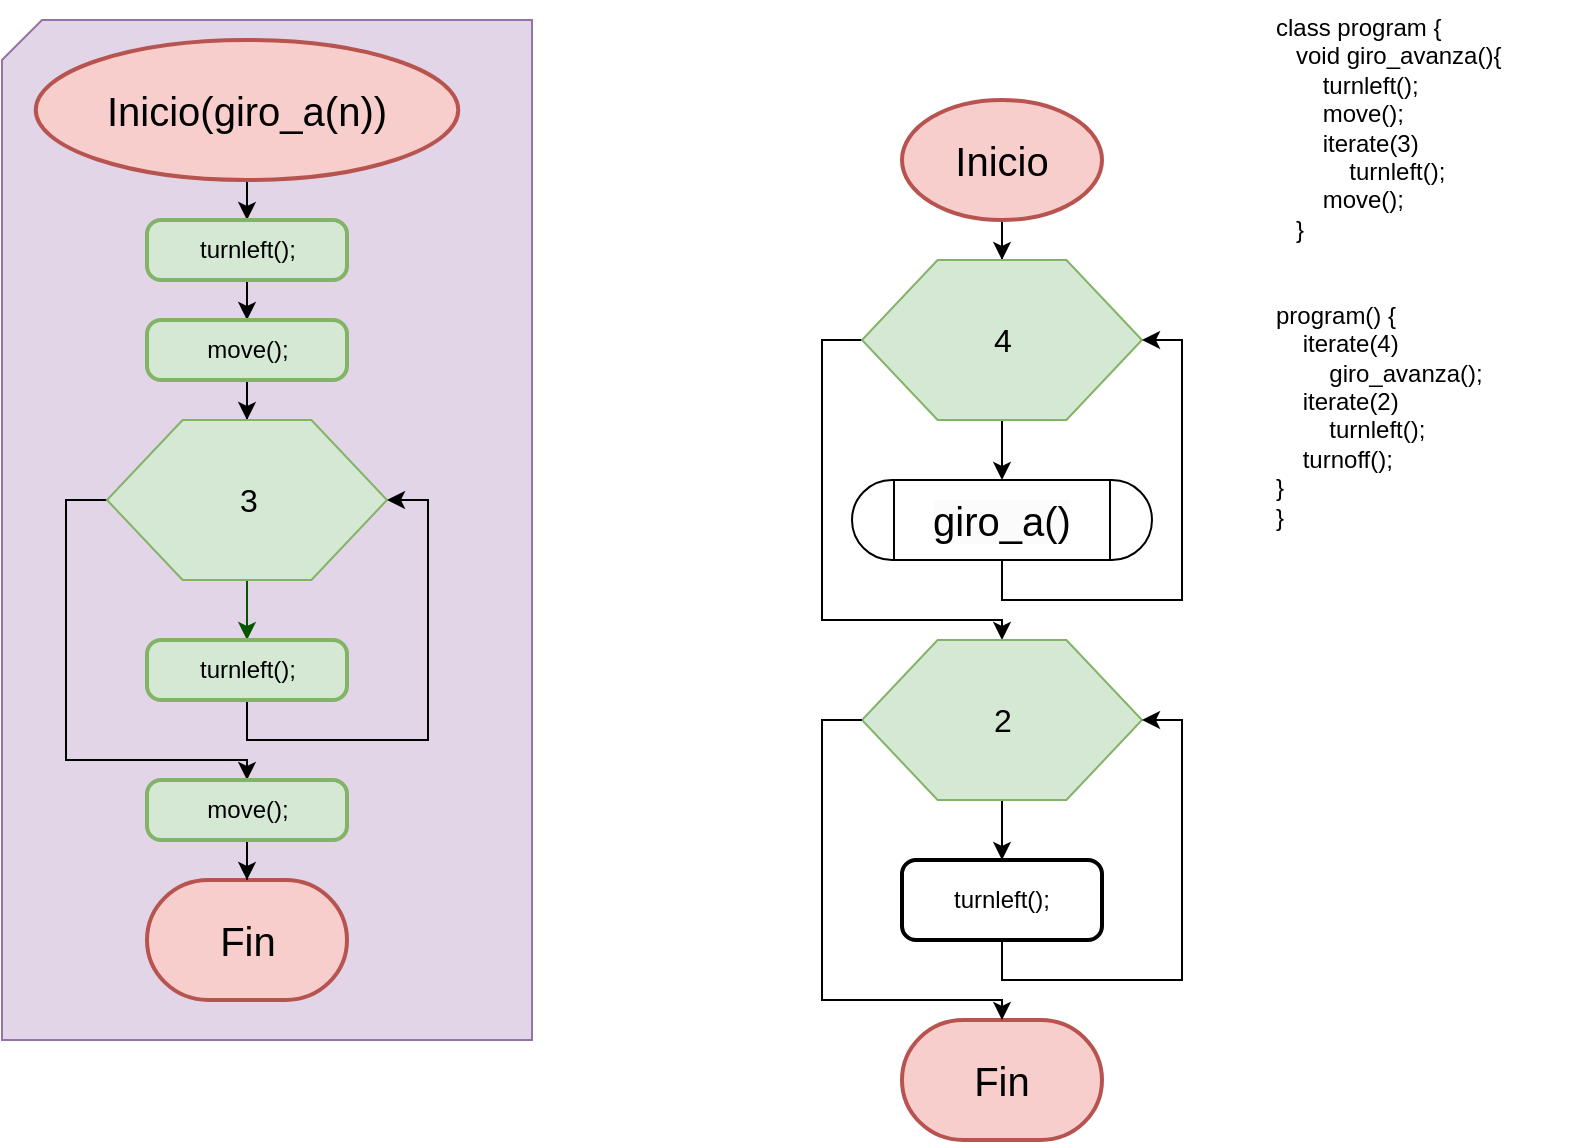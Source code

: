 <mxfile version="22.0.4" type="github">
  <diagram name="Página-1" id="7G2YZbtVaTADAALDk_Gk">
    <mxGraphModel dx="1707" dy="1647" grid="1" gridSize="10" guides="1" tooltips="1" connect="1" arrows="1" fold="1" page="1" pageScale="1" pageWidth="827" pageHeight="1169" math="0" shadow="0">
      <root>
        <mxCell id="0" />
        <mxCell id="1" parent="0" />
        <mxCell id="ITc5M9Lh9hrPuL3tol9d-1" value="" style="verticalLabelPosition=bottom;verticalAlign=top;html=1;shape=card;whiteSpace=wrap;size=20;arcSize=12;fillColor=#e1d5e7;strokeColor=#9673a6;" vertex="1" parent="1">
          <mxGeometry x="-200" y="-470" width="265" height="510" as="geometry" />
        </mxCell>
        <mxCell id="ITc5M9Lh9hrPuL3tol9d-2" style="edgeStyle=orthogonalEdgeStyle;rounded=0;orthogonalLoop=1;jettySize=auto;html=1;exitX=0.5;exitY=1;exitDx=0;exitDy=0;exitPerimeter=0;" edge="1" parent="1" source="ITc5M9Lh9hrPuL3tol9d-3" target="ITc5M9Lh9hrPuL3tol9d-15">
          <mxGeometry relative="1" as="geometry" />
        </mxCell>
        <mxCell id="ITc5M9Lh9hrPuL3tol9d-3" value="&lt;font style=&quot;font-size: 20px;&quot;&gt;Inicio&lt;/font&gt;" style="strokeWidth=2;html=1;shape=mxgraph.flowchart.start_1;whiteSpace=wrap;fillColor=#f8cecc;strokeColor=#b85450;" vertex="1" parent="1">
          <mxGeometry x="250" y="-430" width="100" height="60" as="geometry" />
        </mxCell>
        <mxCell id="ITc5M9Lh9hrPuL3tol9d-4" value="&lt;font style=&quot;font-size: 20px;&quot;&gt;Fin&lt;/font&gt;" style="strokeWidth=2;html=1;shape=mxgraph.flowchart.terminator;whiteSpace=wrap;fillColor=#f8cecc;strokeColor=#b85450;" vertex="1" parent="1">
          <mxGeometry x="250" y="30" width="100" height="60" as="geometry" />
        </mxCell>
        <mxCell id="ITc5M9Lh9hrPuL3tol9d-52" style="edgeStyle=orthogonalEdgeStyle;rounded=0;orthogonalLoop=1;jettySize=auto;html=1;exitX=0.5;exitY=1;exitDx=0;exitDy=0;exitPerimeter=0;entryX=0.5;entryY=0;entryDx=0;entryDy=0;" edge="1" parent="1" source="ITc5M9Lh9hrPuL3tol9d-11" target="ITc5M9Lh9hrPuL3tol9d-37">
          <mxGeometry relative="1" as="geometry" />
        </mxCell>
        <mxCell id="ITc5M9Lh9hrPuL3tol9d-11" value="&lt;font style=&quot;font-size: 20px;&quot;&gt;Inicio(giro_a(n))&lt;/font&gt;" style="strokeWidth=2;html=1;shape=mxgraph.flowchart.start_1;whiteSpace=wrap;fillColor=#f8cecc;strokeColor=#b85450;" vertex="1" parent="1">
          <mxGeometry x="-183.12" y="-460" width="211.25" height="70" as="geometry" />
        </mxCell>
        <mxCell id="ITc5M9Lh9hrPuL3tol9d-12" value="&lt;font style=&quot;font-size: 20px;&quot;&gt;Fin&lt;/font&gt;" style="strokeWidth=2;html=1;shape=mxgraph.flowchart.terminator;whiteSpace=wrap;fillColor=#f8cecc;strokeColor=#b85450;" vertex="1" parent="1">
          <mxGeometry x="-127.5" y="-40" width="100" height="60" as="geometry" />
        </mxCell>
        <mxCell id="ITc5M9Lh9hrPuL3tol9d-13" style="edgeStyle=orthogonalEdgeStyle;rounded=0;orthogonalLoop=1;jettySize=auto;html=1;exitX=0.5;exitY=1;exitDx=0;exitDy=0;entryX=0.5;entryY=0;entryDx=0;entryDy=0;" edge="1" parent="1" source="ITc5M9Lh9hrPuL3tol9d-15" target="ITc5M9Lh9hrPuL3tol9d-17">
          <mxGeometry relative="1" as="geometry" />
        </mxCell>
        <mxCell id="ITc5M9Lh9hrPuL3tol9d-27" style="edgeStyle=orthogonalEdgeStyle;rounded=0;orthogonalLoop=1;jettySize=auto;html=1;exitX=0;exitY=0.5;exitDx=0;exitDy=0;" edge="1" parent="1" source="ITc5M9Lh9hrPuL3tol9d-15" target="ITc5M9Lh9hrPuL3tol9d-24">
          <mxGeometry relative="1" as="geometry">
            <Array as="points">
              <mxPoint x="210" y="-310" />
              <mxPoint x="210" y="-170" />
              <mxPoint x="300" y="-170" />
            </Array>
          </mxGeometry>
        </mxCell>
        <mxCell id="ITc5M9Lh9hrPuL3tol9d-15" value="4" style="verticalLabelPosition=middle;verticalAlign=middle;html=1;shape=hexagon;perimeter=hexagonPerimeter2;arcSize=6;size=0.27;labelPosition=center;align=center;fillColor=#d5e8d4;strokeColor=#82b366;fontSize=16;" vertex="1" parent="1">
          <mxGeometry x="230" y="-350" width="140" height="80" as="geometry" />
        </mxCell>
        <mxCell id="ITc5M9Lh9hrPuL3tol9d-22" style="edgeStyle=orthogonalEdgeStyle;rounded=0;orthogonalLoop=1;jettySize=auto;html=1;exitX=0.5;exitY=1;exitDx=0;exitDy=0;entryX=1;entryY=0.5;entryDx=0;entryDy=0;" edge="1" parent="1" source="ITc5M9Lh9hrPuL3tol9d-17" target="ITc5M9Lh9hrPuL3tol9d-15">
          <mxGeometry relative="1" as="geometry">
            <Array as="points">
              <mxPoint x="300" y="-180" />
              <mxPoint x="390" y="-180" />
              <mxPoint x="390" y="-310" />
            </Array>
          </mxGeometry>
        </mxCell>
        <mxCell id="ITc5M9Lh9hrPuL3tol9d-17" value="&lt;span style=&quot;color: rgb(0, 0, 0); font-family: Helvetica; font-size: 20px; font-style: normal; font-variant-ligatures: normal; font-variant-caps: normal; font-weight: 400; letter-spacing: normal; orphans: 2; text-align: center; text-indent: 0px; text-transform: none; widows: 2; word-spacing: 0px; -webkit-text-stroke-width: 0px; background-color: rgb(251, 251, 251); text-decoration-thickness: initial; text-decoration-style: initial; text-decoration-color: initial; float: none; display: inline !important;&quot;&gt;giro_a()&lt;/span&gt;" style="verticalLabelPosition=middle;verticalAlign=middle;html=1;shape=process;whiteSpace=wrap;rounded=1;size=0.14;arcSize=50;labelPosition=center;align=center;" vertex="1" parent="1">
          <mxGeometry x="225" y="-240" width="150" height="40" as="geometry" />
        </mxCell>
        <mxCell id="ITc5M9Lh9hrPuL3tol9d-21" value="class program {&#xa;   void giro_avanza(){&#xa;       turnleft();&#xa;       move();&#xa;       iterate(3)&#xa;           turnleft();&#xa;       move();&#xa;   }&#xa;&#xa;&#xa;program() {&#xa;    iterate(4)&#xa;        giro_avanza();&#xa;    iterate(2)&#xa;        turnleft();&#xa;    turnoff();&#xa;}&#xa;}" style="text;whiteSpace=wrap;" vertex="1" parent="1">
          <mxGeometry x="435" y="-480" width="150" height="280" as="geometry" />
        </mxCell>
        <mxCell id="ITc5M9Lh9hrPuL3tol9d-23" style="edgeStyle=orthogonalEdgeStyle;rounded=0;orthogonalLoop=1;jettySize=auto;html=1;exitX=0.5;exitY=1;exitDx=0;exitDy=0;entryX=0.5;entryY=0;entryDx=0;entryDy=0;" edge="1" parent="1" source="ITc5M9Lh9hrPuL3tol9d-24">
          <mxGeometry relative="1" as="geometry">
            <mxPoint x="300" y="-50" as="targetPoint" />
          </mxGeometry>
        </mxCell>
        <mxCell id="ITc5M9Lh9hrPuL3tol9d-24" value="2" style="verticalLabelPosition=middle;verticalAlign=middle;html=1;shape=hexagon;perimeter=hexagonPerimeter2;arcSize=6;size=0.27;labelPosition=center;align=center;fillColor=#d5e8d4;strokeColor=#82b366;fontSize=16;" vertex="1" parent="1">
          <mxGeometry x="230" y="-160" width="140" height="80" as="geometry" />
        </mxCell>
        <mxCell id="ITc5M9Lh9hrPuL3tol9d-29" style="edgeStyle=orthogonalEdgeStyle;rounded=0;orthogonalLoop=1;jettySize=auto;html=1;exitX=0.5;exitY=1;exitDx=0;exitDy=0;entryX=1;entryY=0.5;entryDx=0;entryDy=0;" edge="1" parent="1" source="ITc5M9Lh9hrPuL3tol9d-28" target="ITc5M9Lh9hrPuL3tol9d-24">
          <mxGeometry relative="1" as="geometry">
            <Array as="points">
              <mxPoint x="300" y="10" />
              <mxPoint x="390" y="10" />
              <mxPoint x="390" y="-120" />
            </Array>
          </mxGeometry>
        </mxCell>
        <mxCell id="ITc5M9Lh9hrPuL3tol9d-28" value="turnleft();" style="rounded=1;whiteSpace=wrap;html=1;absoluteArcSize=1;arcSize=14;strokeWidth=2;" vertex="1" parent="1">
          <mxGeometry x="250" y="-50" width="100" height="40" as="geometry" />
        </mxCell>
        <mxCell id="ITc5M9Lh9hrPuL3tol9d-30" style="edgeStyle=orthogonalEdgeStyle;rounded=0;orthogonalLoop=1;jettySize=auto;html=1;exitX=0;exitY=0.5;exitDx=0;exitDy=0;entryX=0.5;entryY=0;entryDx=0;entryDy=0;entryPerimeter=0;" edge="1" parent="1" source="ITc5M9Lh9hrPuL3tol9d-24" target="ITc5M9Lh9hrPuL3tol9d-4">
          <mxGeometry relative="1" as="geometry">
            <Array as="points">
              <mxPoint x="210" y="-120" />
              <mxPoint x="210" y="20" />
              <mxPoint x="300" y="20" />
            </Array>
          </mxGeometry>
        </mxCell>
        <mxCell id="ITc5M9Lh9hrPuL3tol9d-53" style="edgeStyle=orthogonalEdgeStyle;rounded=0;orthogonalLoop=1;jettySize=auto;html=1;exitX=0.5;exitY=1;exitDx=0;exitDy=0;" edge="1" parent="1" source="ITc5M9Lh9hrPuL3tol9d-37" target="ITc5M9Lh9hrPuL3tol9d-38">
          <mxGeometry relative="1" as="geometry" />
        </mxCell>
        <mxCell id="ITc5M9Lh9hrPuL3tol9d-37" value="turnleft();" style="rounded=1;whiteSpace=wrap;html=1;absoluteArcSize=1;arcSize=14;strokeWidth=2;fillColor=#d5e8d4;strokeColor=#82b366;fontSize=12;" vertex="1" parent="1">
          <mxGeometry x="-127.5" y="-370" width="100" height="30" as="geometry" />
        </mxCell>
        <mxCell id="ITc5M9Lh9hrPuL3tol9d-54" style="edgeStyle=orthogonalEdgeStyle;rounded=0;orthogonalLoop=1;jettySize=auto;html=1;exitX=0.5;exitY=1;exitDx=0;exitDy=0;" edge="1" parent="1" source="ITc5M9Lh9hrPuL3tol9d-38" target="ITc5M9Lh9hrPuL3tol9d-47">
          <mxGeometry relative="1" as="geometry" />
        </mxCell>
        <mxCell id="ITc5M9Lh9hrPuL3tol9d-38" value="move();" style="rounded=1;whiteSpace=wrap;html=1;absoluteArcSize=1;arcSize=14;strokeWidth=2;fillColor=#d5e8d4;strokeColor=#82b366;fontSize=12;" vertex="1" parent="1">
          <mxGeometry x="-127.5" y="-320" width="100" height="30" as="geometry" />
        </mxCell>
        <mxCell id="ITc5M9Lh9hrPuL3tol9d-45" style="edgeStyle=orthogonalEdgeStyle;rounded=0;orthogonalLoop=1;jettySize=auto;html=1;fillColor=#008a00;strokeColor=#005700;" edge="1" parent="1" source="ITc5M9Lh9hrPuL3tol9d-47" target="ITc5M9Lh9hrPuL3tol9d-49">
          <mxGeometry relative="1" as="geometry" />
        </mxCell>
        <mxCell id="ITc5M9Lh9hrPuL3tol9d-46" style="edgeStyle=orthogonalEdgeStyle;rounded=0;orthogonalLoop=1;jettySize=auto;html=1;exitX=0;exitY=0.5;exitDx=0;exitDy=0;entryX=0.5;entryY=0;entryDx=0;entryDy=0;" edge="1" parent="1" source="ITc5M9Lh9hrPuL3tol9d-47" target="ITc5M9Lh9hrPuL3tol9d-50">
          <mxGeometry relative="1" as="geometry">
            <Array as="points">
              <mxPoint x="-168" y="-230" />
              <mxPoint x="-168" y="-100" />
              <mxPoint x="-78" y="-100" />
            </Array>
          </mxGeometry>
        </mxCell>
        <mxCell id="ITc5M9Lh9hrPuL3tol9d-47" value="3" style="verticalLabelPosition=middle;verticalAlign=middle;html=1;shape=hexagon;perimeter=hexagonPerimeter2;arcSize=6;size=0.27;labelPosition=center;align=center;fillColor=#d5e8d4;strokeColor=#82b366;fontSize=16;" vertex="1" parent="1">
          <mxGeometry x="-147.5" y="-270" width="140" height="80" as="geometry" />
        </mxCell>
        <mxCell id="ITc5M9Lh9hrPuL3tol9d-48" style="edgeStyle=orthogonalEdgeStyle;rounded=0;orthogonalLoop=1;jettySize=auto;html=1;exitX=0.5;exitY=1;exitDx=0;exitDy=0;entryX=1;entryY=0.5;entryDx=0;entryDy=0;" edge="1" parent="1" source="ITc5M9Lh9hrPuL3tol9d-49" target="ITc5M9Lh9hrPuL3tol9d-47">
          <mxGeometry relative="1" as="geometry">
            <Array as="points">
              <mxPoint x="-77" y="-110" />
              <mxPoint x="13" y="-110" />
              <mxPoint x="13" y="-230" />
            </Array>
          </mxGeometry>
        </mxCell>
        <mxCell id="ITc5M9Lh9hrPuL3tol9d-49" value="turnleft();" style="rounded=1;whiteSpace=wrap;html=1;absoluteArcSize=1;arcSize=14;strokeWidth=2;fillColor=#d5e8d4;strokeColor=#82b366;fontSize=12;" vertex="1" parent="1">
          <mxGeometry x="-127.5" y="-160" width="100" height="30" as="geometry" />
        </mxCell>
        <mxCell id="ITc5M9Lh9hrPuL3tol9d-51" style="edgeStyle=orthogonalEdgeStyle;rounded=0;orthogonalLoop=1;jettySize=auto;html=1;exitX=0.5;exitY=1;exitDx=0;exitDy=0;" edge="1" parent="1" source="ITc5M9Lh9hrPuL3tol9d-50" target="ITc5M9Lh9hrPuL3tol9d-12">
          <mxGeometry relative="1" as="geometry" />
        </mxCell>
        <mxCell id="ITc5M9Lh9hrPuL3tol9d-50" value="move();" style="rounded=1;whiteSpace=wrap;html=1;absoluteArcSize=1;arcSize=14;strokeWidth=2;fillColor=#d5e8d4;strokeColor=#82b366;fontSize=12;" vertex="1" parent="1">
          <mxGeometry x="-127.5" y="-90" width="100" height="30" as="geometry" />
        </mxCell>
      </root>
    </mxGraphModel>
  </diagram>
</mxfile>
